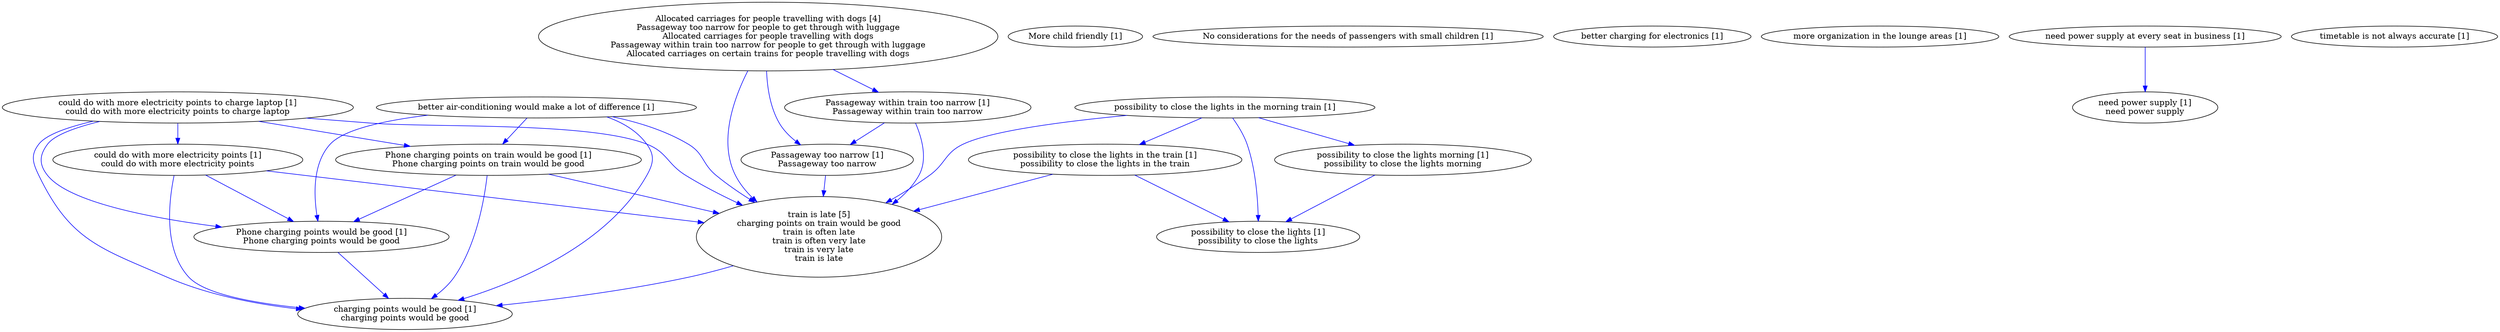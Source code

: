 digraph collapsedGraph {
"train is late [5]\ncharging points on train would be good\ntrain is often late\ntrain is often very late\ntrain is very late\ntrain is late""Allocated carriages for people travelling with dogs [4]\nPassageway too narrow for people to get through with luggage\nAllocated carriages for people travelling with dogs\nPassageway within train too narrow for people to get through with luggage\nAllocated carriages on certain trains for people travelling with dogs""More child friendly [1]""No considerations for the needs of passengers with small children [1]""Passageway too narrow [1]\nPassageway too narrow""Passageway within train too narrow [1]\nPassageway within train too narrow""Phone charging points on train would be good [1]\nPhone charging points on train would be good""Phone charging points would be good [1]\nPhone charging points would be good""charging points would be good [1]\ncharging points would be good""better air-conditioning would make a lot of difference [1]""better charging for electronics [1]""could do with more electricity points to charge laptop [1]\ncould do with more electricity points to charge laptop""could do with more electricity points [1]\ncould do with more electricity points""more organization in the lounge areas [1]""need power supply at every seat in business [1]""need power supply [1]\nneed power supply""possibility to close the lights in the morning train [1]""possibility to close the lights in the train [1]\npossibility to close the lights in the train""possibility to close the lights [1]\npossibility to close the lights""possibility to close the lights morning [1]\npossibility to close the lights morning""timetable is not always accurate [1]""Allocated carriages for people travelling with dogs [4]\nPassageway too narrow for people to get through with luggage\nAllocated carriages for people travelling with dogs\nPassageway within train too narrow for people to get through with luggage\nAllocated carriages on certain trains for people travelling with dogs" -> "Passageway too narrow [1]\nPassageway too narrow" [color=blue]
"Allocated carriages for people travelling with dogs [4]\nPassageway too narrow for people to get through with luggage\nAllocated carriages for people travelling with dogs\nPassageway within train too narrow for people to get through with luggage\nAllocated carriages on certain trains for people travelling with dogs" -> "Passageway within train too narrow [1]\nPassageway within train too narrow" [color=blue]
"Passageway within train too narrow [1]\nPassageway within train too narrow" -> "Passageway too narrow [1]\nPassageway too narrow" [color=blue]
"Phone charging points on train would be good [1]\nPhone charging points on train would be good" -> "Phone charging points would be good [1]\nPhone charging points would be good" [color=blue]
"Phone charging points would be good [1]\nPhone charging points would be good" -> "charging points would be good [1]\ncharging points would be good" [color=blue]
"train is late [5]\ncharging points on train would be good\ntrain is often late\ntrain is often very late\ntrain is very late\ntrain is late" -> "charging points would be good [1]\ncharging points would be good" [color=blue]
"Phone charging points on train would be good [1]\nPhone charging points on train would be good" -> "charging points would be good [1]\ncharging points would be good" [color=blue]
"Allocated carriages for people travelling with dogs [4]\nPassageway too narrow for people to get through with luggage\nAllocated carriages for people travelling with dogs\nPassageway within train too narrow for people to get through with luggage\nAllocated carriages on certain trains for people travelling with dogs" -> "train is late [5]\ncharging points on train would be good\ntrain is often late\ntrain is often very late\ntrain is very late\ntrain is late" [color=blue]
"better air-conditioning would make a lot of difference [1]" -> "Phone charging points on train would be good [1]\nPhone charging points on train would be good" [color=blue]
"better air-conditioning would make a lot of difference [1]" -> "Phone charging points would be good [1]\nPhone charging points would be good" [color=blue]
"better air-conditioning would make a lot of difference [1]" -> "charging points would be good [1]\ncharging points would be good" [color=blue]
"could do with more electricity points to charge laptop [1]\ncould do with more electricity points to charge laptop" -> "could do with more electricity points [1]\ncould do with more electricity points" [color=blue]
"could do with more electricity points to charge laptop [1]\ncould do with more electricity points to charge laptop" -> "Phone charging points on train would be good [1]\nPhone charging points on train would be good" [color=blue]
"could do with more electricity points to charge laptop [1]\ncould do with more electricity points to charge laptop" -> "Phone charging points would be good [1]\nPhone charging points would be good" [color=blue]
"could do with more electricity points to charge laptop [1]\ncould do with more electricity points to charge laptop" -> "charging points would be good [1]\ncharging points would be good" [color=blue]
"could do with more electricity points to charge laptop [1]\ncould do with more electricity points to charge laptop" -> "train is late [5]\ncharging points on train would be good\ntrain is often late\ntrain is often very late\ntrain is very late\ntrain is late" [color=blue]
"could do with more electricity points [1]\ncould do with more electricity points" -> "Phone charging points would be good [1]\nPhone charging points would be good" [color=blue]
"could do with more electricity points [1]\ncould do with more electricity points" -> "charging points would be good [1]\ncharging points would be good" [color=blue]
"could do with more electricity points [1]\ncould do with more electricity points" -> "train is late [5]\ncharging points on train would be good\ntrain is often late\ntrain is often very late\ntrain is very late\ntrain is late" [color=blue]
"need power supply at every seat in business [1]" -> "need power supply [1]\nneed power supply" [color=blue]
"possibility to close the lights in the morning train [1]" -> "possibility to close the lights in the train [1]\npossibility to close the lights in the train" [color=blue]
"possibility to close the lights in the train [1]\npossibility to close the lights in the train" -> "possibility to close the lights [1]\npossibility to close the lights" [color=blue]
"possibility to close the lights in the morning train [1]" -> "possibility to close the lights morning [1]\npossibility to close the lights morning" [color=blue]
"possibility to close the lights morning [1]\npossibility to close the lights morning" -> "possibility to close the lights [1]\npossibility to close the lights" [color=blue]
"possibility to close the lights in the morning train [1]" -> "possibility to close the lights [1]\npossibility to close the lights" [color=blue]
"Passageway too narrow [1]\nPassageway too narrow" -> "train is late [5]\ncharging points on train would be good\ntrain is often late\ntrain is often very late\ntrain is very late\ntrain is late" [color=blue]
"Passageway within train too narrow [1]\nPassageway within train too narrow" -> "train is late [5]\ncharging points on train would be good\ntrain is often late\ntrain is often very late\ntrain is very late\ntrain is late" [color=blue]
"Phone charging points on train would be good [1]\nPhone charging points on train would be good" -> "train is late [5]\ncharging points on train would be good\ntrain is often late\ntrain is often very late\ntrain is very late\ntrain is late" [color=blue]
"better air-conditioning would make a lot of difference [1]" -> "train is late [5]\ncharging points on train would be good\ntrain is often late\ntrain is often very late\ntrain is very late\ntrain is late" [color=blue]
"possibility to close the lights in the morning train [1]" -> "train is late [5]\ncharging points on train would be good\ntrain is often late\ntrain is often very late\ntrain is very late\ntrain is late" [color=blue]
"possibility to close the lights in the train [1]\npossibility to close the lights in the train" -> "train is late [5]\ncharging points on train would be good\ntrain is often late\ntrain is often very late\ntrain is very late\ntrain is late" [color=blue]
}